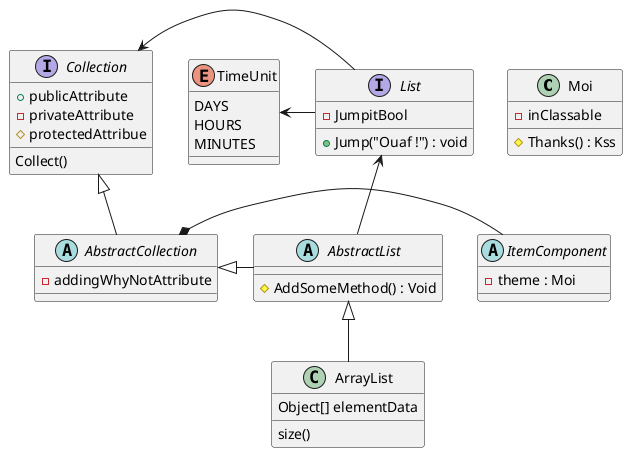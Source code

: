 @startuml
'https://plantuml.com/class-diagram

class Moi {
    - inClassable
    # Thanks() : Kss
}

abstract class AbstractList {
    # AddSomeMethod() : Void
}
abstract AbstractCollection {
    - addingWhyNotAttribute
}
interface List {
    - JumpitBool
    + Jump("Ouaf !") : void
    }
interface Collection {
    + publicAttribute
    - privateAttribute
    # protectedAttribue
    Collect()
    }

abstract ItemComponent {
    - theme : Moi
}

' Bottom didn't work... (the rabbit)
AbstractCollection *-Right- ItemComponent

List <-- AbstractList
Collection <|-- AbstractCollection
Collection <- List
AbstractCollection <|- AbstractList
AbstractList <|-- ArrayList

class ArrayList {
Object[] elementData
size()
}
enum TimeUnit {
DAYS
HOURS
MINUTES
}

' nice jump !
TimeUnit <-right- List
@enduml